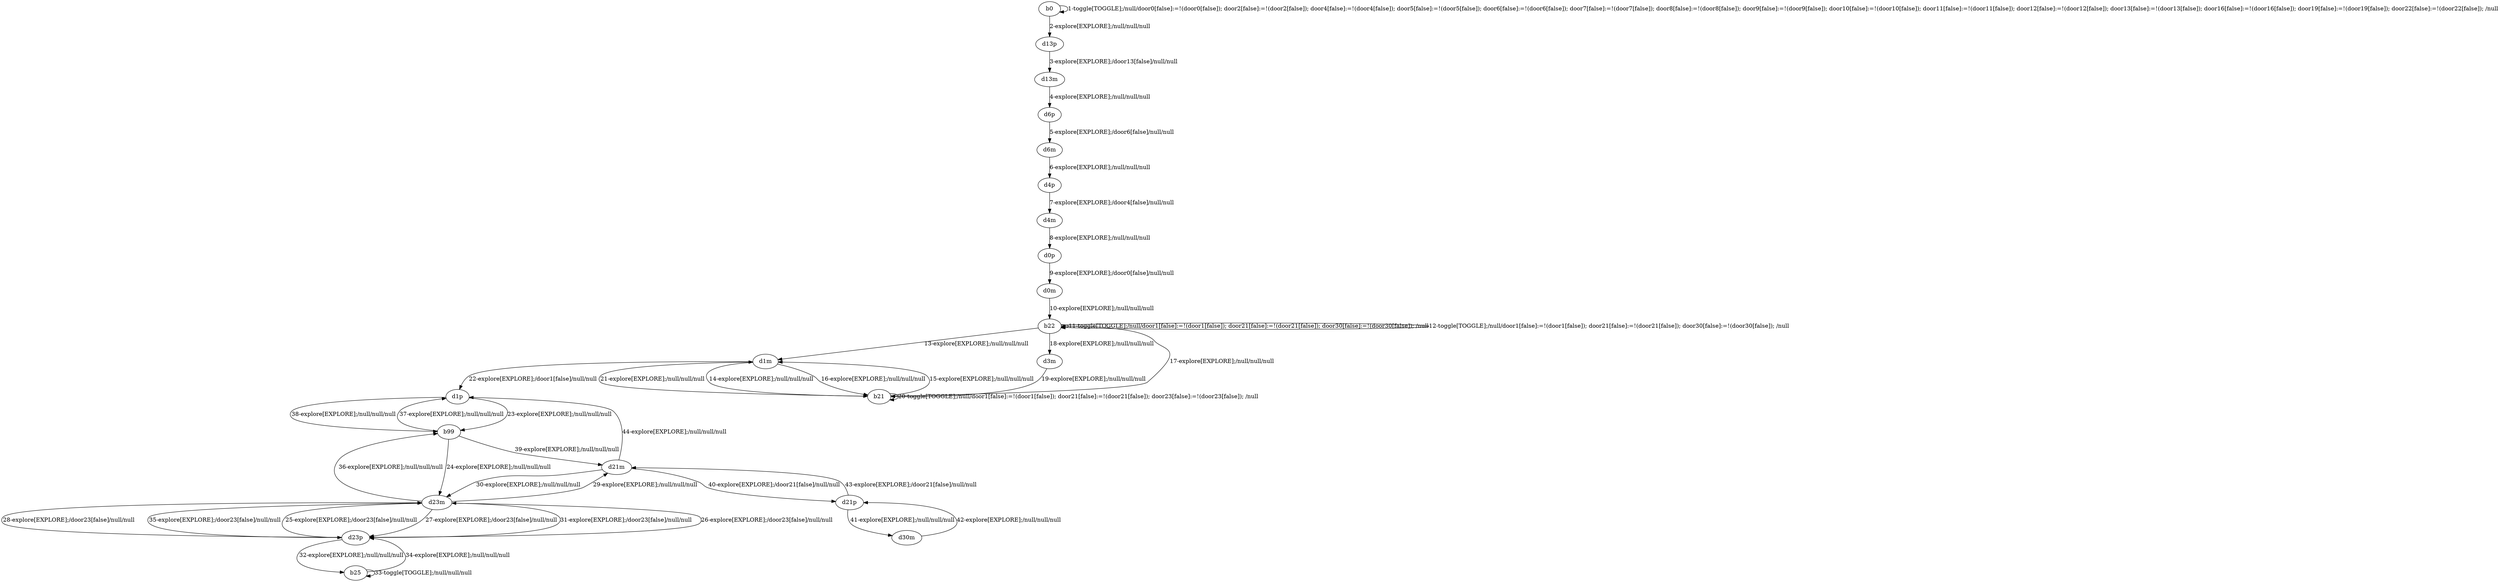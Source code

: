 # Total number of goals covered by this test: 1
# d21p --> d21m

digraph g {
"b0" -> "b0" [label = "1-toggle[TOGGLE];/null/door0[false]:=!(door0[false]); door2[false]:=!(door2[false]); door4[false]:=!(door4[false]); door5[false]:=!(door5[false]); door6[false]:=!(door6[false]); door7[false]:=!(door7[false]); door8[false]:=!(door8[false]); door9[false]:=!(door9[false]); door10[false]:=!(door10[false]); door11[false]:=!(door11[false]); door12[false]:=!(door12[false]); door13[false]:=!(door13[false]); door16[false]:=!(door16[false]); door19[false]:=!(door19[false]); door22[false]:=!(door22[false]); /null"];
"b0" -> "d13p" [label = "2-explore[EXPLORE];/null/null/null"];
"d13p" -> "d13m" [label = "3-explore[EXPLORE];/door13[false]/null/null"];
"d13m" -> "d6p" [label = "4-explore[EXPLORE];/null/null/null"];
"d6p" -> "d6m" [label = "5-explore[EXPLORE];/door6[false]/null/null"];
"d6m" -> "d4p" [label = "6-explore[EXPLORE];/null/null/null"];
"d4p" -> "d4m" [label = "7-explore[EXPLORE];/door4[false]/null/null"];
"d4m" -> "d0p" [label = "8-explore[EXPLORE];/null/null/null"];
"d0p" -> "d0m" [label = "9-explore[EXPLORE];/door0[false]/null/null"];
"d0m" -> "b22" [label = "10-explore[EXPLORE];/null/null/null"];
"b22" -> "b22" [label = "11-toggle[TOGGLE];/null/door1[false]:=!(door1[false]); door21[false]:=!(door21[false]); door30[false]:=!(door30[false]); /null"];
"b22" -> "b22" [label = "12-toggle[TOGGLE];/null/door1[false]:=!(door1[false]); door21[false]:=!(door21[false]); door30[false]:=!(door30[false]); /null"];
"b22" -> "d1m" [label = "13-explore[EXPLORE];/null/null/null"];
"d1m" -> "b21" [label = "14-explore[EXPLORE];/null/null/null"];
"b21" -> "d1m" [label = "15-explore[EXPLORE];/null/null/null"];
"d1m" -> "b21" [label = "16-explore[EXPLORE];/null/null/null"];
"b21" -> "b22" [label = "17-explore[EXPLORE];/null/null/null"];
"b22" -> "d3m" [label = "18-explore[EXPLORE];/null/null/null"];
"d3m" -> "b21" [label = "19-explore[EXPLORE];/null/null/null"];
"b21" -> "b21" [label = "20-toggle[TOGGLE];/null/door1[false]:=!(door1[false]); door21[false]:=!(door21[false]); door23[false]:=!(door23[false]); /null"];
"b21" -> "d1m" [label = "21-explore[EXPLORE];/null/null/null"];
"d1m" -> "d1p" [label = "22-explore[EXPLORE];/door1[false]/null/null"];
"d1p" -> "b99" [label = "23-explore[EXPLORE];/null/null/null"];
"b99" -> "d23m" [label = "24-explore[EXPLORE];/null/null/null"];
"d23m" -> "d23p" [label = "25-explore[EXPLORE];/door23[false]/null/null"];
"d23p" -> "d23m" [label = "26-explore[EXPLORE];/door23[false]/null/null"];
"d23m" -> "d23p" [label = "27-explore[EXPLORE];/door23[false]/null/null"];
"d23p" -> "d23m" [label = "28-explore[EXPLORE];/door23[false]/null/null"];
"d23m" -> "d21m" [label = "29-explore[EXPLORE];/null/null/null"];
"d21m" -> "d23m" [label = "30-explore[EXPLORE];/null/null/null"];
"d23m" -> "d23p" [label = "31-explore[EXPLORE];/door23[false]/null/null"];
"d23p" -> "b25" [label = "32-explore[EXPLORE];/null/null/null"];
"b25" -> "b25" [label = "33-toggle[TOGGLE];/null/null/null"];
"b25" -> "d23p" [label = "34-explore[EXPLORE];/null/null/null"];
"d23p" -> "d23m" [label = "35-explore[EXPLORE];/door23[false]/null/null"];
"d23m" -> "b99" [label = "36-explore[EXPLORE];/null/null/null"];
"b99" -> "d1p" [label = "37-explore[EXPLORE];/null/null/null"];
"d1p" -> "b99" [label = "38-explore[EXPLORE];/null/null/null"];
"b99" -> "d21m" [label = "39-explore[EXPLORE];/null/null/null"];
"d21m" -> "d21p" [label = "40-explore[EXPLORE];/door21[false]/null/null"];
"d21p" -> "d30m" [label = "41-explore[EXPLORE];/null/null/null"];
"d30m" -> "d21p" [label = "42-explore[EXPLORE];/null/null/null"];
"d21p" -> "d21m" [label = "43-explore[EXPLORE];/door21[false]/null/null"];
"d21m" -> "d1p" [label = "44-explore[EXPLORE];/null/null/null"];
}
